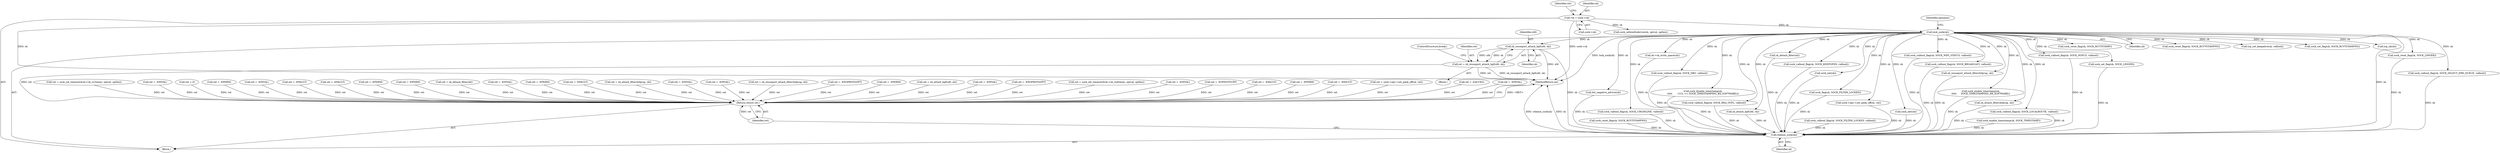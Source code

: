 digraph "0_linux_b98b0bc8c431e3ceb4b26b0dfc8db509518fb290@pointer" {
"1000708" [label="(Call,sk_reuseport_attach_bpf(ufd, sk))"];
"1000159" [label="(Call,lock_sock(sk))"];
"1000115" [label="(Call,*sk = sock->sk)"];
"1000706" [label="(Call,ret = sk_reuseport_attach_bpf(ufd, sk))"];
"1000888" [label="(Return,return ret;)"];
"1000886" [label="(Call,release_sock(sk))"];
"1000384" [label="(Call,sock_reset_flag(sk, SOCK_LINGER))"];
"1000465" [label="(Call,sock_reset_flag(sk, SOCK_RCVTSTAMP))"];
"1000602" [label="(Call,ret = -EFAULT)"];
"1000694" [label="(Call,ret = -EFAULT)"];
"1000810" [label="(Call,sock_valbool_flag(sk, SOCK_SELECT_ERR_QUEUE, valbool))"];
"1000706" [label="(Call,ret = sk_reuseport_attach_bpf(ufd, sk))"];
"1000162" [label="(Identifier,optname)"];
"1000877" [label="(Call,dst_negative_advice(sk))"];
"1000117" [label="(Call,sock->sk)"];
"1000710" [label="(Identifier,sk)"];
"1000468" [label="(Call,sock_reset_flag(sk, SOCK_RCVTSTAMPNS))"];
"1000315" [label="(Call,sock_valbool_flag(sk, SOCK_URGINLINE, valbool))"];
"1000826" [label="(Call,ret = -EPERM)"];
"1000889" [label="(Identifier,ret)"];
"1000242" [label="(Call,sk->sk_write_space(sk))"];
"1000115" [label="(Call,*sk = sock->sk)"];
"1000708" [label="(Call,sk_reuseport_attach_bpf(ufd, sk))"];
"1000692" [label="(Block,)"];
"1000251" [label="(Call,ret = -EPERM)"];
"1000713" [label="(Call,ret = sk_detach_filter(sk))"];
"1000622" [label="(Call,ret = -EINVAL)"];
"1000176" [label="(Call,sock_valbool_flag(sk, SOCK_DBG, valbool))"];
"1000726" [label="(Call,ret = -EPERM)"];
"1000374" [label="(Call,ret = -EFAULT)"];
"1000614" [label="(Call,ret = sk_attach_filter(&fprog, sk))"];
"1000552" [label="(Call,sock_disable_timestamp(sk,\n\t\t\t\t\t       (1UL << SOCK_TIMESTAMPING_RX_SOFTWARE)))"];
"1000591" [label="(Call,ret = -EINVAL)"];
"1000888" [label="(Return,return ret;)"];
"1000478" [label="(Call,ret = -EINVAL)"];
"1000113" [label="(Block,)"];
"1000675" [label="(Call,ret = sk_reuseport_attach_filter(&fprog, sk))"];
"1000881" [label="(Call,ret = -ENOPROTOOPT)"];
"1000160" [label="(Identifier,sk)"];
"1000886" [label="(Call,release_sock(sk))"];
"1000774" [label="(Call,sock_valbool_flag(sk, SOCK_RXQ_OVFL, valbool))"];
"1000647" [label="(Call,sk_attach_bpf(ufd, sk))"];
"1000349" [label="(Call,ret = -EPERM)"];
"1000645" [label="(Call,ret = sk_attach_bpf(ufd, sk))"];
"1000715" [label="(Call,sk_detach_filter(sk))"];
"1000652" [label="(Call,ret = -EINVAL)"];
"1000309" [label="(Call,sock_valbool_flag(sk, SOCK_KEEPOPEN, valbool))"];
"1000202" [label="(Call,ret = -ENOPROTOOPT)"];
"1000580" [label="(Call,ret = sock_set_timeout(&sk->sk_sndtimeo, optval, optlen))"];
"1000711" [label="(ControlStructure,break;)"];
"1000683" [label="(Call,ret = -EINVAL)"];
"1000339" [label="(Call,sock_net(sk))"];
"1000798" [label="(Call,ret = -EOPNOTSUPP)"];
"1000663" [label="(Call,ret = -EFAULT)"];
"1000287" [label="(Call,ret = -EPERM)"];
"1000731" [label="(Call,sock_valbool_flag(sk, SOCK_FILTER_LOCKED, valbool))"];
"1000450" [label="(Call,sock_reset_flag(sk, SOCK_RCVTSTAMPNS))"];
"1000721" [label="(Call,sock_flag(sk, SOCK_FILTER_LOCKED))"];
"1000794" [label="(Call,sock->ops->set_peek_off(sk, val))"];
"1000758" [label="(Call,sock_net(sk))"];
"1000780" [label="(Call,sock_valbool_flag(sk, SOCK_WIFI_STATUS, valbool))"];
"1000633" [label="(Call,ret = -EFAULT)"];
"1000125" [label="(Identifier,ret)"];
"1000132" [label="(Call,sock_setbindtodevice(sk, optval, optlen))"];
"1000306" [label="(Call,tcp_set_keepalive(sk, valbool))"];
"1000116" [label="(Identifier,sk)"];
"1000214" [label="(Call,sock_valbool_flag(sk, SOCK_BROADCAST, valbool))"];
"1000677" [label="(Call,sk_reuseport_attach_filter(&fprog, sk))"];
"1000887" [label="(Identifier,sk)"];
"1000792" [label="(Call,ret = sock->ops->set_peek_off(sk, val))"];
"1000548" [label="(Call,sock_enable_timestamp(sk,\n\t\t\t\t\t      SOCK_TIMESTAMPING_RX_SOFTWARE))"];
"1000171" [label="(Call,ret = -EACCES)"];
"1000460" [label="(Call,sock_enable_timestamp(sk, SOCK_TIMESTAMP))"];
"1000890" [label="(MethodReturn,int)"];
"1000159" [label="(Call,lock_sock(sk))"];
"1000616" [label="(Call,sk_attach_filter(&fprog, sk))"];
"1000454" [label="(Call,sock_set_flag(sk, SOCK_RCVTSTAMPNS))"];
"1000208" [label="(Call,sock_valbool_flag(sk, SOCK_LOCALROUTE, valbool))"];
"1000804" [label="(Call,sock_valbool_flag(sk, SOCK_NOFCS, valbool))"];
"1000709" [label="(Identifier,ufd)"];
"1000416" [label="(Call,sock_set_flag(sk, SOCK_LINGER))"];
"1000519" [label="(Call,ret = -EINVAL)"];
"1000707" [label="(Identifier,ret)"];
"1000569" [label="(Call,ret = sock_set_timeout(&sk->sk_rcvtimeo, optval, optlen))"];
"1000529" [label="(Call,tcp_sk(sk))"];
"1000836" [label="(Call,ret = -EINVAL)"];
"1000124" [label="(Call,ret = 0)"];
"1000762" [label="(Call,ret = -EPERM)"];
"1000361" [label="(Call,ret = -EINVAL)"];
"1000708" -> "1000706"  [label="AST: "];
"1000708" -> "1000710"  [label="CFG: "];
"1000709" -> "1000708"  [label="AST: "];
"1000710" -> "1000708"  [label="AST: "];
"1000706" -> "1000708"  [label="CFG: "];
"1000708" -> "1000890"  [label="DDG: ufd"];
"1000708" -> "1000706"  [label="DDG: ufd"];
"1000708" -> "1000706"  [label="DDG: sk"];
"1000159" -> "1000708"  [label="DDG: sk"];
"1000708" -> "1000886"  [label="DDG: sk"];
"1000159" -> "1000113"  [label="AST: "];
"1000159" -> "1000160"  [label="CFG: "];
"1000160" -> "1000159"  [label="AST: "];
"1000162" -> "1000159"  [label="CFG: "];
"1000159" -> "1000890"  [label="DDG: lock_sock(sk)"];
"1000115" -> "1000159"  [label="DDG: sk"];
"1000159" -> "1000176"  [label="DDG: sk"];
"1000159" -> "1000208"  [label="DDG: sk"];
"1000159" -> "1000214"  [label="DDG: sk"];
"1000159" -> "1000242"  [label="DDG: sk"];
"1000159" -> "1000306"  [label="DDG: sk"];
"1000159" -> "1000309"  [label="DDG: sk"];
"1000159" -> "1000315"  [label="DDG: sk"];
"1000159" -> "1000339"  [label="DDG: sk"];
"1000159" -> "1000384"  [label="DDG: sk"];
"1000159" -> "1000416"  [label="DDG: sk"];
"1000159" -> "1000450"  [label="DDG: sk"];
"1000159" -> "1000454"  [label="DDG: sk"];
"1000159" -> "1000465"  [label="DDG: sk"];
"1000159" -> "1000529"  [label="DDG: sk"];
"1000159" -> "1000548"  [label="DDG: sk"];
"1000159" -> "1000552"  [label="DDG: sk"];
"1000159" -> "1000616"  [label="DDG: sk"];
"1000159" -> "1000647"  [label="DDG: sk"];
"1000159" -> "1000677"  [label="DDG: sk"];
"1000159" -> "1000715"  [label="DDG: sk"];
"1000159" -> "1000721"  [label="DDG: sk"];
"1000159" -> "1000758"  [label="DDG: sk"];
"1000159" -> "1000774"  [label="DDG: sk"];
"1000159" -> "1000780"  [label="DDG: sk"];
"1000159" -> "1000794"  [label="DDG: sk"];
"1000159" -> "1000804"  [label="DDG: sk"];
"1000159" -> "1000810"  [label="DDG: sk"];
"1000159" -> "1000877"  [label="DDG: sk"];
"1000159" -> "1000886"  [label="DDG: sk"];
"1000115" -> "1000113"  [label="AST: "];
"1000115" -> "1000117"  [label="CFG: "];
"1000116" -> "1000115"  [label="AST: "];
"1000117" -> "1000115"  [label="AST: "];
"1000125" -> "1000115"  [label="CFG: "];
"1000115" -> "1000890"  [label="DDG: sock->sk"];
"1000115" -> "1000890"  [label="DDG: sk"];
"1000115" -> "1000132"  [label="DDG: sk"];
"1000706" -> "1000692"  [label="AST: "];
"1000707" -> "1000706"  [label="AST: "];
"1000711" -> "1000706"  [label="CFG: "];
"1000706" -> "1000890"  [label="DDG: sk_reuseport_attach_bpf(ufd, sk)"];
"1000706" -> "1000890"  [label="DDG: ret"];
"1000706" -> "1000888"  [label="DDG: ret"];
"1000888" -> "1000113"  [label="AST: "];
"1000888" -> "1000889"  [label="CFG: "];
"1000889" -> "1000888"  [label="AST: "];
"1000890" -> "1000888"  [label="CFG: "];
"1000888" -> "1000890"  [label="DDG: <RET>"];
"1000889" -> "1000888"  [label="DDG: ret"];
"1000713" -> "1000888"  [label="DDG: ret"];
"1000171" -> "1000888"  [label="DDG: ret"];
"1000519" -> "1000888"  [label="DDG: ret"];
"1000726" -> "1000888"  [label="DDG: ret"];
"1000569" -> "1000888"  [label="DDG: ret"];
"1000633" -> "1000888"  [label="DDG: ret"];
"1000836" -> "1000888"  [label="DDG: ret"];
"1000124" -> "1000888"  [label="DDG: ret"];
"1000694" -> "1000888"  [label="DDG: ret"];
"1000622" -> "1000888"  [label="DDG: ret"];
"1000683" -> "1000888"  [label="DDG: ret"];
"1000374" -> "1000888"  [label="DDG: ret"];
"1000675" -> "1000888"  [label="DDG: ret"];
"1000826" -> "1000888"  [label="DDG: ret"];
"1000645" -> "1000888"  [label="DDG: ret"];
"1000792" -> "1000888"  [label="DDG: ret"];
"1000663" -> "1000888"  [label="DDG: ret"];
"1000251" -> "1000888"  [label="DDG: ret"];
"1000591" -> "1000888"  [label="DDG: ret"];
"1000478" -> "1000888"  [label="DDG: ret"];
"1000798" -> "1000888"  [label="DDG: ret"];
"1000202" -> "1000888"  [label="DDG: ret"];
"1000652" -> "1000888"  [label="DDG: ret"];
"1000614" -> "1000888"  [label="DDG: ret"];
"1000580" -> "1000888"  [label="DDG: ret"];
"1000349" -> "1000888"  [label="DDG: ret"];
"1000762" -> "1000888"  [label="DDG: ret"];
"1000881" -> "1000888"  [label="DDG: ret"];
"1000287" -> "1000888"  [label="DDG: ret"];
"1000361" -> "1000888"  [label="DDG: ret"];
"1000602" -> "1000888"  [label="DDG: ret"];
"1000886" -> "1000113"  [label="AST: "];
"1000886" -> "1000887"  [label="CFG: "];
"1000887" -> "1000886"  [label="AST: "];
"1000889" -> "1000886"  [label="CFG: "];
"1000886" -> "1000890"  [label="DDG: release_sock(sk)"];
"1000886" -> "1000890"  [label="DDG: sk"];
"1000877" -> "1000886"  [label="DDG: sk"];
"1000208" -> "1000886"  [label="DDG: sk"];
"1000780" -> "1000886"  [label="DDG: sk"];
"1000677" -> "1000886"  [label="DDG: sk"];
"1000315" -> "1000886"  [label="DDG: sk"];
"1000794" -> "1000886"  [label="DDG: sk"];
"1000758" -> "1000886"  [label="DDG: sk"];
"1000721" -> "1000886"  [label="DDG: sk"];
"1000731" -> "1000886"  [label="DDG: sk"];
"1000548" -> "1000886"  [label="DDG: sk"];
"1000309" -> "1000886"  [label="DDG: sk"];
"1000804" -> "1000886"  [label="DDG: sk"];
"1000460" -> "1000886"  [label="DDG: sk"];
"1000552" -> "1000886"  [label="DDG: sk"];
"1000715" -> "1000886"  [label="DDG: sk"];
"1000468" -> "1000886"  [label="DDG: sk"];
"1000810" -> "1000886"  [label="DDG: sk"];
"1000647" -> "1000886"  [label="DDG: sk"];
"1000339" -> "1000886"  [label="DDG: sk"];
"1000616" -> "1000886"  [label="DDG: sk"];
"1000416" -> "1000886"  [label="DDG: sk"];
"1000214" -> "1000886"  [label="DDG: sk"];
"1000176" -> "1000886"  [label="DDG: sk"];
"1000774" -> "1000886"  [label="DDG: sk"];
"1000242" -> "1000886"  [label="DDG: sk"];
"1000384" -> "1000886"  [label="DDG: sk"];
}
